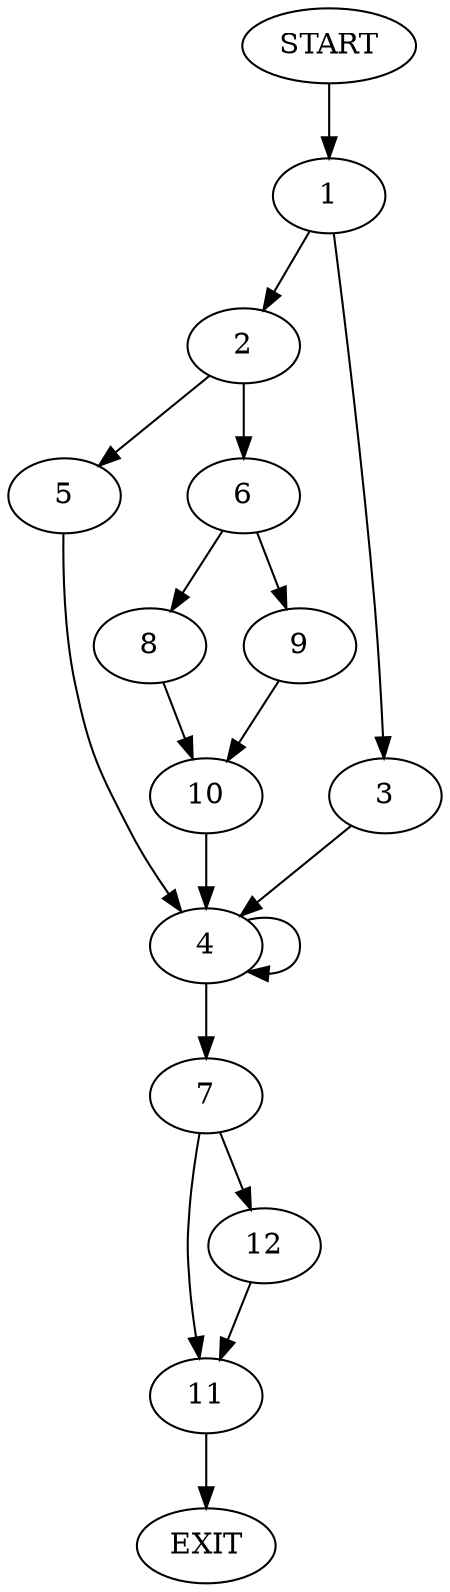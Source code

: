 digraph {
0 [label="START"]
13 [label="EXIT"]
0 -> 1
1 -> 2
1 -> 3
3 -> 4
2 -> 5
2 -> 6
4 -> 4
4 -> 7
6 -> 8
6 -> 9
5 -> 4
8 -> 10
9 -> 10
10 -> 4
7 -> 11
7 -> 12
11 -> 13
12 -> 11
}
